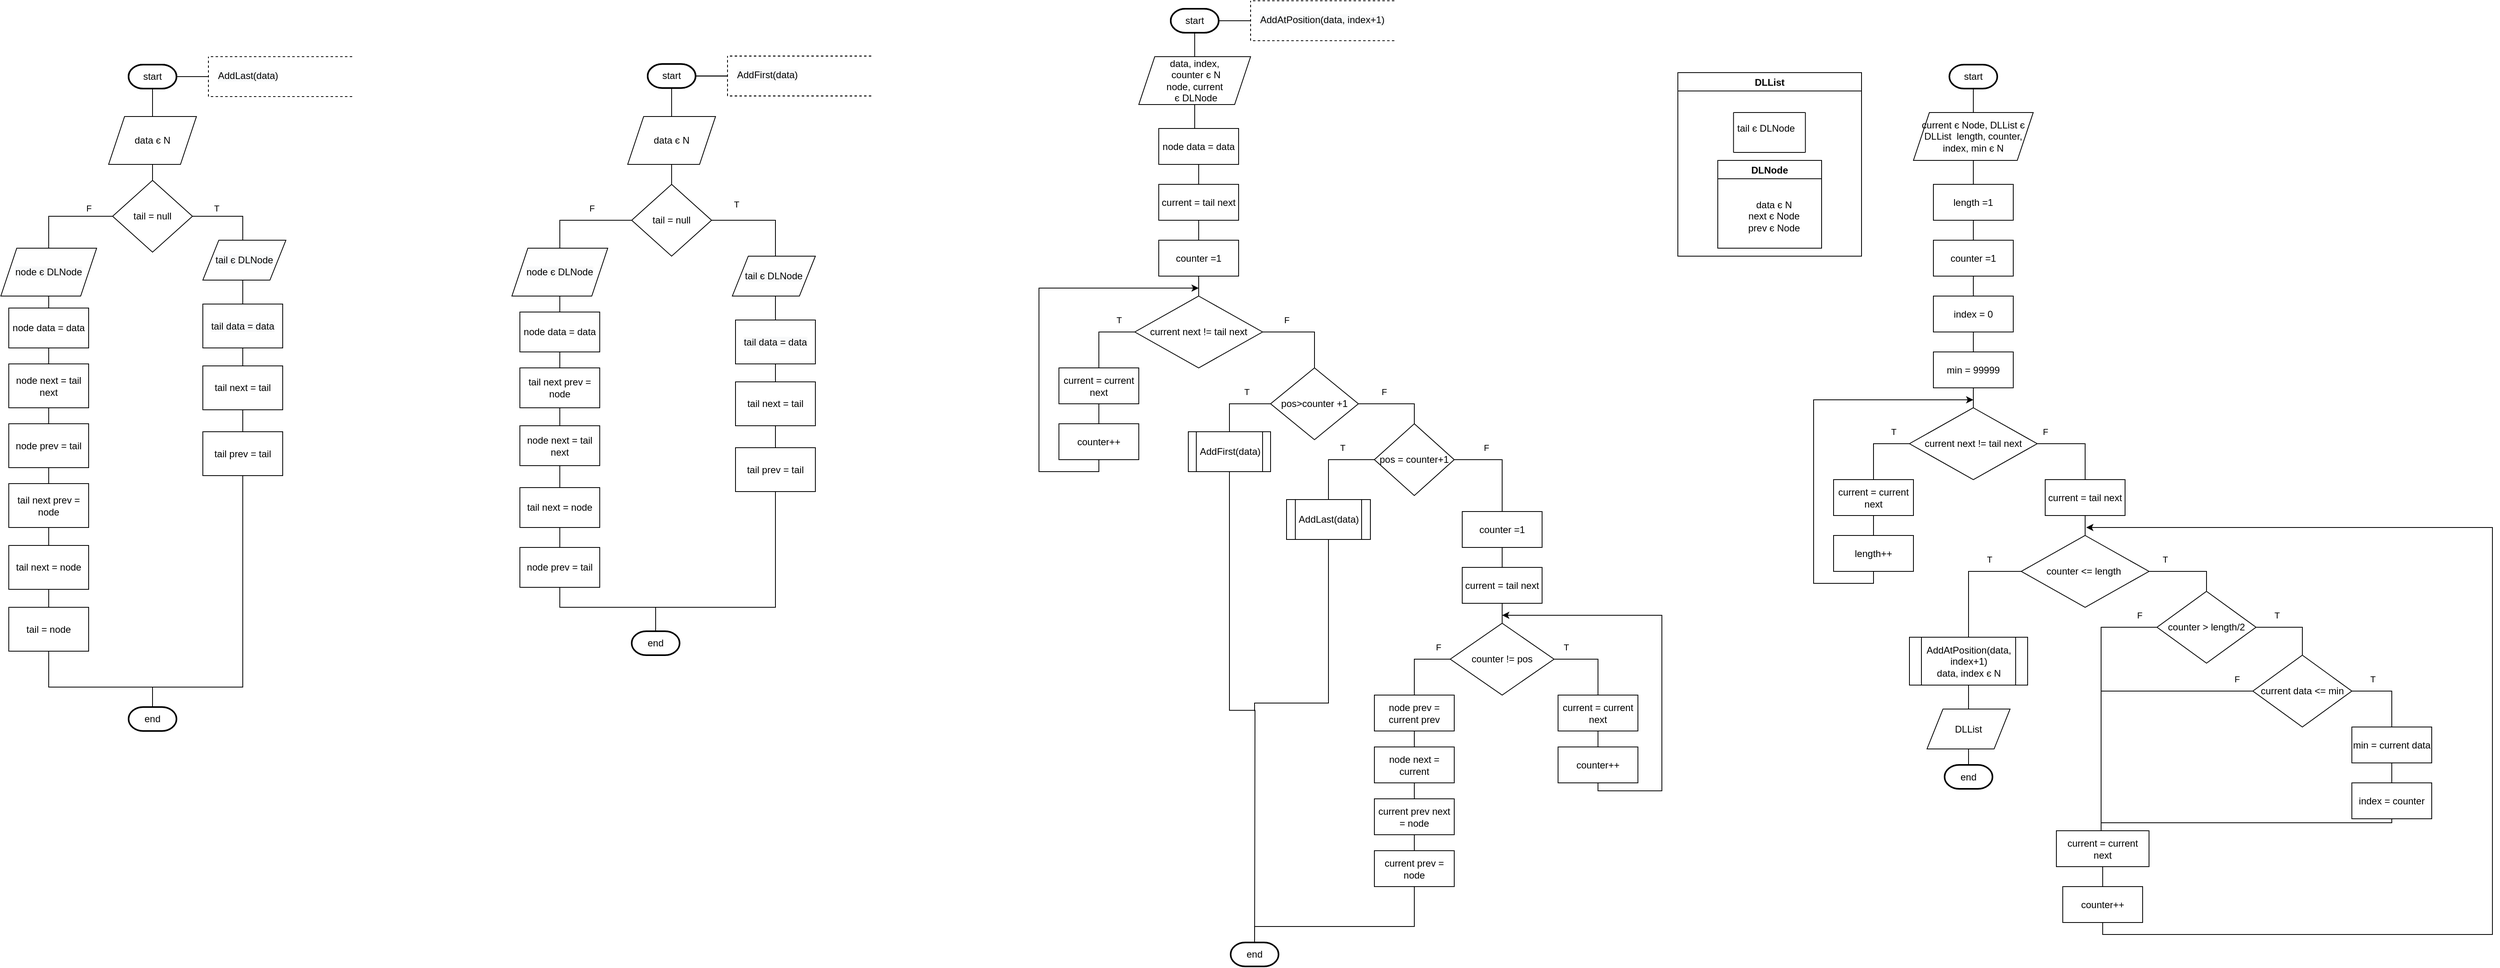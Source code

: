 <mxfile version="15.8.7" type="device"><diagram id="lY4DGSW0Uxv5X0WvwG6T" name="Страница 1"><mxGraphModel dx="5941" dy="3369" grid="1" gridSize="10" guides="1" tooltips="1" connect="1" arrows="1" fold="1" page="1" pageScale="1" pageWidth="827" pageHeight="1169" math="0" shadow="0"><root><mxCell id="0"/><mxCell id="1" parent="0"/><mxCell id="dCBtnGB4Qmpjpb0LldYD-2" value="DLList" style="swimlane;" parent="1" vertex="1"><mxGeometry x="-220" y="50" width="230" height="230" as="geometry"><mxRectangle x="260" y="40" width="80" height="23" as="alternateBounds"/></mxGeometry></mxCell><mxCell id="dCBtnGB4Qmpjpb0LldYD-9" value="DLNode" style="swimlane;" parent="dCBtnGB4Qmpjpb0LldYD-2" vertex="1"><mxGeometry x="50" y="110" width="130" height="110" as="geometry"><mxRectangle x="260" y="40" width="80" height="23" as="alternateBounds"/></mxGeometry></mxCell><mxCell id="dCBtnGB4Qmpjpb0LldYD-10" value="" style="endArrow=none;html=1;rounded=0;" parent="dCBtnGB4Qmpjpb0LldYD-2" edge="1"><mxGeometry width="50" height="50" relative="1" as="geometry"><mxPoint x="69.71" y="100" as="sourcePoint"/><mxPoint x="69.71" y="50" as="targetPoint"/></mxGeometry></mxCell><mxCell id="dCBtnGB4Qmpjpb0LldYD-11" value="" style="endArrow=none;html=1;rounded=0;" parent="dCBtnGB4Qmpjpb0LldYD-2" edge="1"><mxGeometry width="50" height="50" relative="1" as="geometry"><mxPoint x="159.71" y="50" as="sourcePoint"/><mxPoint x="69.71" y="50" as="targetPoint"/></mxGeometry></mxCell><mxCell id="dCBtnGB4Qmpjpb0LldYD-12" value="" style="endArrow=none;html=1;rounded=0;" parent="dCBtnGB4Qmpjpb0LldYD-2" edge="1"><mxGeometry width="50" height="50" relative="1" as="geometry"><mxPoint x="159.71" y="100" as="sourcePoint"/><mxPoint x="159.71" y="50" as="targetPoint"/></mxGeometry></mxCell><mxCell id="dCBtnGB4Qmpjpb0LldYD-13" value="" style="endArrow=none;html=1;rounded=0;" parent="dCBtnGB4Qmpjpb0LldYD-2" edge="1"><mxGeometry width="50" height="50" relative="1" as="geometry"><mxPoint x="159.71" y="100" as="sourcePoint"/><mxPoint x="69.71" y="100" as="targetPoint"/></mxGeometry></mxCell><mxCell id="dCBtnGB4Qmpjpb0LldYD-14" value="data є N&lt;br&gt;next є Node&lt;br&gt;prev є Node" style="text;html=1;align=center;verticalAlign=middle;resizable=0;points=[];autosize=1;strokeColor=none;fillColor=none;" parent="1" vertex="1"><mxGeometry x="-140" y="205" width="80" height="50" as="geometry"/></mxCell><mxCell id="dCBtnGB4Qmpjpb0LldYD-15" value="tail є DLNode" style="text;html=1;align=center;verticalAlign=middle;resizable=0;points=[];autosize=1;strokeColor=none;fillColor=none;" parent="1" vertex="1"><mxGeometry x="-155" y="110" width="90" height="20" as="geometry"/></mxCell><mxCell id="dCBtnGB4Qmpjpb0LldYD-16" value="start" style="strokeWidth=2;html=1;shape=mxgraph.flowchart.terminator;whiteSpace=wrap;hachureGap=4;pointerEvents=0;" parent="1" vertex="1"><mxGeometry x="120" y="40" width="60" height="30" as="geometry"/></mxCell><mxCell id="dCBtnGB4Qmpjpb0LldYD-18" style="edgeStyle=orthogonalEdgeStyle;rounded=0;orthogonalLoop=1;jettySize=auto;html=1;entryX=0.5;entryY=1;entryDx=0;entryDy=0;entryPerimeter=0;endArrow=none;endFill=0;" parent="1" source="dCBtnGB4Qmpjpb0LldYD-17" target="dCBtnGB4Qmpjpb0LldYD-16" edge="1"><mxGeometry relative="1" as="geometry"/></mxCell><mxCell id="dCBtnGB4Qmpjpb0LldYD-17" value="current є Node, DLList є DLList&amp;nbsp; length, counter, index, min є N" style="shape=parallelogram;perimeter=parallelogramPerimeter;whiteSpace=wrap;html=1;fixedSize=1;" parent="1" vertex="1"><mxGeometry x="75" y="100" width="150" height="60" as="geometry"/></mxCell><mxCell id="dCBtnGB4Qmpjpb0LldYD-21" style="edgeStyle=orthogonalEdgeStyle;rounded=0;orthogonalLoop=1;jettySize=auto;html=1;entryX=0.5;entryY=1;entryDx=0;entryDy=0;endArrow=none;endFill=0;" parent="1" source="dCBtnGB4Qmpjpb0LldYD-19" target="dCBtnGB4Qmpjpb0LldYD-17" edge="1"><mxGeometry relative="1" as="geometry"/></mxCell><mxCell id="dCBtnGB4Qmpjpb0LldYD-19" value="length =1" style="rounded=0;whiteSpace=wrap;html=1;" parent="1" vertex="1"><mxGeometry x="100" y="190" width="100" height="45" as="geometry"/></mxCell><mxCell id="dCBtnGB4Qmpjpb0LldYD-22" style="edgeStyle=orthogonalEdgeStyle;rounded=0;orthogonalLoop=1;jettySize=auto;html=1;entryX=0.5;entryY=1;entryDx=0;entryDy=0;endArrow=none;endFill=0;" parent="1" source="dCBtnGB4Qmpjpb0LldYD-20" target="dCBtnGB4Qmpjpb0LldYD-19" edge="1"><mxGeometry relative="1" as="geometry"/></mxCell><mxCell id="dCBtnGB4Qmpjpb0LldYD-20" value="counter =1" style="rounded=0;whiteSpace=wrap;html=1;" parent="1" vertex="1"><mxGeometry x="100" y="260" width="100" height="45" as="geometry"/></mxCell><mxCell id="dCBtnGB4Qmpjpb0LldYD-24" style="edgeStyle=orthogonalEdgeStyle;rounded=0;orthogonalLoop=1;jettySize=auto;html=1;entryX=0.5;entryY=1;entryDx=0;entryDy=0;endArrow=none;endFill=0;" parent="1" source="dCBtnGB4Qmpjpb0LldYD-23" target="dCBtnGB4Qmpjpb0LldYD-20" edge="1"><mxGeometry relative="1" as="geometry"/></mxCell><mxCell id="dCBtnGB4Qmpjpb0LldYD-23" value="index = 0" style="rounded=0;whiteSpace=wrap;html=1;" parent="1" vertex="1"><mxGeometry x="100" y="330" width="100" height="45" as="geometry"/></mxCell><mxCell id="dCBtnGB4Qmpjpb0LldYD-26" style="edgeStyle=orthogonalEdgeStyle;rounded=0;orthogonalLoop=1;jettySize=auto;html=1;endArrow=none;endFill=0;" parent="1" source="dCBtnGB4Qmpjpb0LldYD-25" target="dCBtnGB4Qmpjpb0LldYD-23" edge="1"><mxGeometry relative="1" as="geometry"/></mxCell><mxCell id="dCBtnGB4Qmpjpb0LldYD-25" value="min = 99999" style="rounded=0;whiteSpace=wrap;html=1;" parent="1" vertex="1"><mxGeometry x="100" y="400" width="100" height="45" as="geometry"/></mxCell><mxCell id="dCBtnGB4Qmpjpb0LldYD-28" style="edgeStyle=orthogonalEdgeStyle;rounded=0;orthogonalLoop=1;jettySize=auto;html=1;entryX=0.5;entryY=1;entryDx=0;entryDy=0;endArrow=none;endFill=0;" parent="1" source="dCBtnGB4Qmpjpb0LldYD-27" target="dCBtnGB4Qmpjpb0LldYD-25" edge="1"><mxGeometry relative="1" as="geometry"/></mxCell><mxCell id="dCBtnGB4Qmpjpb0LldYD-37" value="F" style="edgeStyle=orthogonalEdgeStyle;rounded=0;orthogonalLoop=1;jettySize=auto;html=1;entryX=0.5;entryY=0;entryDx=0;entryDy=0;endArrow=none;endFill=0;" parent="1" source="dCBtnGB4Qmpjpb0LldYD-27" target="dCBtnGB4Qmpjpb0LldYD-36" edge="1"><mxGeometry x="-0.809" y="15" relative="1" as="geometry"><mxPoint as="offset"/></mxGeometry></mxCell><mxCell id="dCBtnGB4Qmpjpb0LldYD-27" value="current next != tail next" style="rhombus;whiteSpace=wrap;html=1;" parent="1" vertex="1"><mxGeometry x="70" y="470" width="160" height="90" as="geometry"/></mxCell><mxCell id="dCBtnGB4Qmpjpb0LldYD-31" style="edgeStyle=orthogonalEdgeStyle;rounded=0;orthogonalLoop=1;jettySize=auto;html=1;entryX=0;entryY=0.5;entryDx=0;entryDy=0;endArrow=none;endFill=0;" parent="1" source="dCBtnGB4Qmpjpb0LldYD-30" target="dCBtnGB4Qmpjpb0LldYD-27" edge="1"><mxGeometry relative="1" as="geometry"/></mxCell><mxCell id="dCBtnGB4Qmpjpb0LldYD-32" value="T" style="edgeLabel;html=1;align=center;verticalAlign=middle;resizable=0;points=[];" parent="dCBtnGB4Qmpjpb0LldYD-31" vertex="1" connectable="0"><mxGeometry x="0.193" y="-2" relative="1" as="geometry"><mxPoint x="16" y="-17" as="offset"/></mxGeometry></mxCell><mxCell id="dCBtnGB4Qmpjpb0LldYD-30" value="current = current next" style="rounded=0;whiteSpace=wrap;html=1;" parent="1" vertex="1"><mxGeometry x="-25" y="560" width="100" height="45" as="geometry"/></mxCell><mxCell id="dCBtnGB4Qmpjpb0LldYD-34" style="edgeStyle=orthogonalEdgeStyle;rounded=0;orthogonalLoop=1;jettySize=auto;html=1;entryX=0.5;entryY=1;entryDx=0;entryDy=0;endArrow=none;endFill=0;" parent="1" source="dCBtnGB4Qmpjpb0LldYD-33" target="dCBtnGB4Qmpjpb0LldYD-30" edge="1"><mxGeometry relative="1" as="geometry"/></mxCell><mxCell id="dCBtnGB4Qmpjpb0LldYD-35" style="edgeStyle=orthogonalEdgeStyle;rounded=0;orthogonalLoop=1;jettySize=auto;html=1;endArrow=classic;endFill=1;" parent="1" source="dCBtnGB4Qmpjpb0LldYD-33" edge="1"><mxGeometry relative="1" as="geometry"><mxPoint x="150" y="460" as="targetPoint"/><Array as="points"><mxPoint x="25" y="690"/><mxPoint x="-50" y="690"/><mxPoint x="-50" y="460"/></Array></mxGeometry></mxCell><mxCell id="dCBtnGB4Qmpjpb0LldYD-33" value="length++" style="rounded=0;whiteSpace=wrap;html=1;" parent="1" vertex="1"><mxGeometry x="-25" y="630" width="100" height="45" as="geometry"/></mxCell><mxCell id="dCBtnGB4Qmpjpb0LldYD-36" value="current = tail next" style="rounded=0;whiteSpace=wrap;html=1;" parent="1" vertex="1"><mxGeometry x="240" y="560" width="100" height="45" as="geometry"/></mxCell><mxCell id="dCBtnGB4Qmpjpb0LldYD-40" style="edgeStyle=orthogonalEdgeStyle;rounded=0;orthogonalLoop=1;jettySize=auto;html=1;entryX=0.5;entryY=1;entryDx=0;entryDy=0;endArrow=none;endFill=0;" parent="1" source="dCBtnGB4Qmpjpb0LldYD-39" target="dCBtnGB4Qmpjpb0LldYD-36" edge="1"><mxGeometry relative="1" as="geometry"/></mxCell><mxCell id="dCBtnGB4Qmpjpb0LldYD-42" style="edgeStyle=orthogonalEdgeStyle;rounded=0;orthogonalLoop=1;jettySize=auto;html=1;entryX=0.5;entryY=0;entryDx=0;entryDy=0;endArrow=none;endFill=0;" parent="1" source="dCBtnGB4Qmpjpb0LldYD-39" target="dCBtnGB4Qmpjpb0LldYD-41" edge="1"><mxGeometry relative="1" as="geometry"/></mxCell><mxCell id="dCBtnGB4Qmpjpb0LldYD-43" value="T" style="edgeLabel;html=1;align=center;verticalAlign=middle;resizable=0;points=[];" parent="dCBtnGB4Qmpjpb0LldYD-42" vertex="1" connectable="0"><mxGeometry x="0.069" y="-1" relative="1" as="geometry"><mxPoint x="-32" y="-16" as="offset"/></mxGeometry></mxCell><mxCell id="dCBtnGB4Qmpjpb0LldYD-228" value="T" style="edgeStyle=orthogonalEdgeStyle;rounded=0;orthogonalLoop=1;jettySize=auto;html=1;entryX=0.5;entryY=0;entryDx=0;entryDy=0;endArrow=none;endFill=0;" parent="1" source="dCBtnGB4Qmpjpb0LldYD-39" target="dCBtnGB4Qmpjpb0LldYD-62" edge="1"><mxGeometry x="-0.461" y="-15" relative="1" as="geometry"><Array as="points"><mxPoint x="144" y="675"/></Array><mxPoint as="offset"/></mxGeometry></mxCell><mxCell id="dCBtnGB4Qmpjpb0LldYD-39" value="counter &amp;lt;= length&amp;nbsp;" style="rhombus;whiteSpace=wrap;html=1;" parent="1" vertex="1"><mxGeometry x="210" y="630" width="160" height="90" as="geometry"/></mxCell><mxCell id="dCBtnGB4Qmpjpb0LldYD-45" style="edgeStyle=orthogonalEdgeStyle;rounded=0;orthogonalLoop=1;jettySize=auto;html=1;entryX=0.5;entryY=0;entryDx=0;entryDy=0;endArrow=none;endFill=0;" parent="1" source="dCBtnGB4Qmpjpb0LldYD-41" target="dCBtnGB4Qmpjpb0LldYD-44" edge="1"><mxGeometry relative="1" as="geometry"><Array as="points"><mxPoint x="562" y="745"/></Array></mxGeometry></mxCell><mxCell id="dCBtnGB4Qmpjpb0LldYD-46" value="T" style="edgeLabel;html=1;align=center;verticalAlign=middle;resizable=0;points=[];" parent="dCBtnGB4Qmpjpb0LldYD-45" vertex="1" connectable="0"><mxGeometry x="-0.273" y="3" relative="1" as="geometry"><mxPoint x="-8" y="-12" as="offset"/></mxGeometry></mxCell><mxCell id="dCBtnGB4Qmpjpb0LldYD-58" value="F" style="edgeStyle=orthogonalEdgeStyle;rounded=0;orthogonalLoop=1;jettySize=auto;html=1;entryX=0.5;entryY=0;entryDx=0;entryDy=0;endArrow=none;endFill=0;" parent="1" source="dCBtnGB4Qmpjpb0LldYD-41" target="dCBtnGB4Qmpjpb0LldYD-54" edge="1"><mxGeometry x="-0.865" y="-15" relative="1" as="geometry"><Array as="points"><mxPoint x="310" y="745"/><mxPoint x="310" y="1000"/></Array><mxPoint as="offset"/></mxGeometry></mxCell><mxCell id="dCBtnGB4Qmpjpb0LldYD-41" value="counter &amp;gt; length/2" style="rhombus;whiteSpace=wrap;html=1;" parent="1" vertex="1"><mxGeometry x="380" y="700" width="124" height="90" as="geometry"/></mxCell><mxCell id="dCBtnGB4Qmpjpb0LldYD-48" value="T" style="edgeStyle=orthogonalEdgeStyle;rounded=0;orthogonalLoop=1;jettySize=auto;html=1;entryX=0.5;entryY=0;entryDx=0;entryDy=0;endArrow=none;endFill=0;" parent="1" source="dCBtnGB4Qmpjpb0LldYD-44" target="dCBtnGB4Qmpjpb0LldYD-47" edge="1"><mxGeometry x="-0.453" y="15" relative="1" as="geometry"><Array as="points"><mxPoint x="674" y="825"/></Array><mxPoint as="offset"/></mxGeometry></mxCell><mxCell id="dCBtnGB4Qmpjpb0LldYD-60" value="F" style="edgeStyle=orthogonalEdgeStyle;rounded=0;orthogonalLoop=1;jettySize=auto;html=1;endArrow=none;endFill=0;" parent="1" source="dCBtnGB4Qmpjpb0LldYD-44" edge="1"><mxGeometry x="-0.789" y="-15" relative="1" as="geometry"><mxPoint x="310" y="825" as="targetPoint"/><Array as="points"><mxPoint x="410" y="825"/><mxPoint x="410" y="825"/></Array><mxPoint as="offset"/></mxGeometry></mxCell><mxCell id="dCBtnGB4Qmpjpb0LldYD-44" value="current data &amp;lt;= min" style="rhombus;whiteSpace=wrap;html=1;" parent="1" vertex="1"><mxGeometry x="500" y="780" width="124" height="90" as="geometry"/></mxCell><mxCell id="dCBtnGB4Qmpjpb0LldYD-47" value="min = current data" style="rounded=0;whiteSpace=wrap;html=1;" parent="1" vertex="1"><mxGeometry x="624" y="870" width="100" height="45" as="geometry"/></mxCell><mxCell id="dCBtnGB4Qmpjpb0LldYD-51" style="edgeStyle=orthogonalEdgeStyle;rounded=0;orthogonalLoop=1;jettySize=auto;html=1;entryX=0.5;entryY=1;entryDx=0;entryDy=0;endArrow=none;endFill=0;" parent="1" source="dCBtnGB4Qmpjpb0LldYD-50" target="dCBtnGB4Qmpjpb0LldYD-47" edge="1"><mxGeometry relative="1" as="geometry"/></mxCell><mxCell id="dCBtnGB4Qmpjpb0LldYD-61" style="edgeStyle=orthogonalEdgeStyle;rounded=0;orthogonalLoop=1;jettySize=auto;html=1;endArrow=none;endFill=0;" parent="1" source="dCBtnGB4Qmpjpb0LldYD-50" edge="1"><mxGeometry relative="1" as="geometry"><mxPoint x="310.0" y="990" as="targetPoint"/><Array as="points"><mxPoint x="674" y="990"/></Array></mxGeometry></mxCell><mxCell id="dCBtnGB4Qmpjpb0LldYD-50" value="index = counter" style="rounded=0;whiteSpace=wrap;html=1;" parent="1" vertex="1"><mxGeometry x="624" y="940" width="100" height="45" as="geometry"/></mxCell><mxCell id="dCBtnGB4Qmpjpb0LldYD-54" value="current = current next" style="rounded=0;whiteSpace=wrap;html=1;" parent="1" vertex="1"><mxGeometry x="254" y="1000" width="116" height="45" as="geometry"/></mxCell><mxCell id="dCBtnGB4Qmpjpb0LldYD-56" style="edgeStyle=orthogonalEdgeStyle;rounded=0;orthogonalLoop=1;jettySize=auto;html=1;entryX=0.5;entryY=1;entryDx=0;entryDy=0;endArrow=none;endFill=0;" parent="1" source="dCBtnGB4Qmpjpb0LldYD-55" target="dCBtnGB4Qmpjpb0LldYD-54" edge="1"><mxGeometry relative="1" as="geometry"/></mxCell><mxCell id="dCBtnGB4Qmpjpb0LldYD-226" style="edgeStyle=orthogonalEdgeStyle;rounded=0;orthogonalLoop=1;jettySize=auto;html=1;endArrow=classic;endFill=1;" parent="1" source="dCBtnGB4Qmpjpb0LldYD-55" edge="1"><mxGeometry relative="1" as="geometry"><mxPoint x="291.333" y="620" as="targetPoint"/><Array as="points"><mxPoint x="312" y="1130"/><mxPoint x="800" y="1130"/><mxPoint x="800" y="620"/></Array></mxGeometry></mxCell><mxCell id="dCBtnGB4Qmpjpb0LldYD-55" value="counter++" style="rounded=0;whiteSpace=wrap;html=1;" parent="1" vertex="1"><mxGeometry x="262" y="1070" width="100" height="45" as="geometry"/></mxCell><mxCell id="dCBtnGB4Qmpjpb0LldYD-62" value="AddAtPosition(data, index+1)&lt;br&gt;data, index є N" style="shape=process;whiteSpace=wrap;html=1;backgroundOutline=1;" parent="1" vertex="1"><mxGeometry x="70" y="757.5" width="148" height="60" as="geometry"/></mxCell><mxCell id="dCBtnGB4Qmpjpb0LldYD-65" style="edgeStyle=orthogonalEdgeStyle;rounded=0;orthogonalLoop=1;jettySize=auto;html=1;entryX=0.5;entryY=1;entryDx=0;entryDy=0;endArrow=none;endFill=0;" parent="1" source="dCBtnGB4Qmpjpb0LldYD-64" target="dCBtnGB4Qmpjpb0LldYD-62" edge="1"><mxGeometry relative="1" as="geometry"/></mxCell><mxCell id="dCBtnGB4Qmpjpb0LldYD-64" value="DLList" style="shape=parallelogram;perimeter=parallelogramPerimeter;whiteSpace=wrap;html=1;fixedSize=1;" parent="1" vertex="1"><mxGeometry x="92" y="847.5" width="104" height="50" as="geometry"/></mxCell><mxCell id="dCBtnGB4Qmpjpb0LldYD-67" style="edgeStyle=orthogonalEdgeStyle;rounded=0;orthogonalLoop=1;jettySize=auto;html=1;endArrow=none;endFill=0;" parent="1" source="dCBtnGB4Qmpjpb0LldYD-66" target="dCBtnGB4Qmpjpb0LldYD-64" edge="1"><mxGeometry relative="1" as="geometry"/></mxCell><mxCell id="dCBtnGB4Qmpjpb0LldYD-66" value="end" style="strokeWidth=2;html=1;shape=mxgraph.flowchart.terminator;whiteSpace=wrap;hachureGap=4;pointerEvents=0;" parent="1" vertex="1"><mxGeometry x="114" y="917.5" width="60" height="30" as="geometry"/></mxCell><mxCell id="dCBtnGB4Qmpjpb0LldYD-72" style="edgeStyle=orthogonalEdgeStyle;rounded=0;orthogonalLoop=1;jettySize=auto;html=1;endArrow=none;endFill=0;" parent="1" source="dCBtnGB4Qmpjpb0LldYD-68" edge="1"><mxGeometry relative="1" as="geometry"><mxPoint x="-755" y="-15" as="targetPoint"/></mxGeometry></mxCell><mxCell id="dCBtnGB4Qmpjpb0LldYD-68" value="start" style="strokeWidth=2;html=1;shape=mxgraph.flowchart.terminator;whiteSpace=wrap;hachureGap=4;pointerEvents=0;" parent="1" vertex="1"><mxGeometry x="-855" y="-30" width="60" height="30" as="geometry"/></mxCell><mxCell id="dCBtnGB4Qmpjpb0LldYD-69" value="" style="endArrow=none;dashed=1;html=1;rounded=0;" parent="1" edge="1"><mxGeometry width="50" height="50" relative="1" as="geometry"><mxPoint x="-755" y="10" as="sourcePoint"/><mxPoint x="-755" y="-40" as="targetPoint"/></mxGeometry></mxCell><mxCell id="dCBtnGB4Qmpjpb0LldYD-70" value="" style="endArrow=none;dashed=1;html=1;rounded=0;" parent="1" edge="1"><mxGeometry width="50" height="50" relative="1" as="geometry"><mxPoint x="-575" y="10" as="sourcePoint"/><mxPoint x="-755" y="10" as="targetPoint"/></mxGeometry></mxCell><mxCell id="dCBtnGB4Qmpjpb0LldYD-71" value="" style="endArrow=none;dashed=1;html=1;rounded=0;" parent="1" edge="1"><mxGeometry width="50" height="50" relative="1" as="geometry"><mxPoint x="-575" y="-40" as="sourcePoint"/><mxPoint x="-755" y="-40" as="targetPoint"/></mxGeometry></mxCell><mxCell id="dCBtnGB4Qmpjpb0LldYD-73" value="&lt;span style=&quot;color: rgb(0 , 0 , 0) ; font-family: &amp;#34;helvetica&amp;#34; ; font-size: 12px ; font-style: normal ; font-weight: 400 ; letter-spacing: normal ; text-align: center ; text-indent: 0px ; text-transform: none ; word-spacing: 0px ; background-color: rgb(248 , 249 , 250) ; display: inline ; float: none&quot;&gt;AddAtPosition(data, index+1)&lt;/span&gt;&lt;br style=&quot;color: rgb(0 , 0 , 0) ; font-family: &amp;#34;helvetica&amp;#34; ; font-size: 12px ; font-style: normal ; font-weight: 400 ; letter-spacing: normal ; text-align: center ; text-indent: 0px ; text-transform: none ; word-spacing: 0px ; background-color: rgb(248 , 249 , 250)&quot;&gt;" style="text;whiteSpace=wrap;html=1;" parent="1" vertex="1"><mxGeometry x="-745" y="-30" width="180" height="40" as="geometry"/></mxCell><mxCell id="dCBtnGB4Qmpjpb0LldYD-75" style="edgeStyle=orthogonalEdgeStyle;rounded=0;orthogonalLoop=1;jettySize=auto;html=1;entryX=0.5;entryY=1;entryDx=0;entryDy=0;entryPerimeter=0;endArrow=none;endFill=0;" parent="1" source="dCBtnGB4Qmpjpb0LldYD-74" target="dCBtnGB4Qmpjpb0LldYD-68" edge="1"><mxGeometry relative="1" as="geometry"/></mxCell><mxCell id="dCBtnGB4Qmpjpb0LldYD-74" value="&lt;span style=&quot;font-family: &amp;#34;helvetica&amp;#34;&quot;&gt;data, index,&lt;br&gt;&amp;nbsp;counter є N&lt;br&gt;node, current&lt;br&gt;&amp;nbsp;є DLNode&lt;br&gt;&lt;/span&gt;" style="shape=parallelogram;perimeter=parallelogramPerimeter;whiteSpace=wrap;html=1;fixedSize=1;" parent="1" vertex="1"><mxGeometry x="-895" y="30" width="140" height="60" as="geometry"/></mxCell><mxCell id="dCBtnGB4Qmpjpb0LldYD-78" style="edgeStyle=orthogonalEdgeStyle;rounded=0;orthogonalLoop=1;jettySize=auto;html=1;entryX=0.5;entryY=1;entryDx=0;entryDy=0;endArrow=none;endFill=0;" parent="1" target="dCBtnGB4Qmpjpb0LldYD-74" edge="1"><mxGeometry relative="1" as="geometry"><mxPoint x="-825.0" y="120" as="sourcePoint"/></mxGeometry></mxCell><mxCell id="dCBtnGB4Qmpjpb0LldYD-152" style="edgeStyle=orthogonalEdgeStyle;rounded=0;orthogonalLoop=1;jettySize=auto;html=1;entryX=0.5;entryY=1;entryDx=0;entryDy=0;endArrow=none;endFill=0;" parent="1" source="dCBtnGB4Qmpjpb0LldYD-77" target="dCBtnGB4Qmpjpb0LldYD-151" edge="1"><mxGeometry relative="1" as="geometry"/></mxCell><mxCell id="dCBtnGB4Qmpjpb0LldYD-77" value="current = tail next" style="rounded=0;whiteSpace=wrap;html=1;" parent="1" vertex="1"><mxGeometry x="-870" y="190" width="100" height="45" as="geometry"/></mxCell><mxCell id="dCBtnGB4Qmpjpb0LldYD-80" style="edgeStyle=orthogonalEdgeStyle;rounded=0;orthogonalLoop=1;jettySize=auto;html=1;entryX=0.5;entryY=1;entryDx=0;entryDy=0;endArrow=none;endFill=0;" parent="1" source="dCBtnGB4Qmpjpb0LldYD-79" target="dCBtnGB4Qmpjpb0LldYD-77" edge="1"><mxGeometry relative="1" as="geometry"/></mxCell><mxCell id="dCBtnGB4Qmpjpb0LldYD-79" value="counter =1" style="rounded=0;whiteSpace=wrap;html=1;" parent="1" vertex="1"><mxGeometry x="-870" y="260" width="100" height="45" as="geometry"/></mxCell><mxCell id="dCBtnGB4Qmpjpb0LldYD-89" style="edgeStyle=orthogonalEdgeStyle;rounded=0;orthogonalLoop=1;jettySize=auto;html=1;entryX=0.5;entryY=1;entryDx=0;entryDy=0;endArrow=none;endFill=0;" parent="1" source="dCBtnGB4Qmpjpb0LldYD-90" edge="1"><mxGeometry relative="1" as="geometry"><mxPoint x="-820" y="305" as="targetPoint"/></mxGeometry></mxCell><mxCell id="dCBtnGB4Qmpjpb0LldYD-98" value="F" style="edgeStyle=orthogonalEdgeStyle;rounded=0;orthogonalLoop=1;jettySize=auto;html=1;entryX=0.5;entryY=0;entryDx=0;entryDy=0;endArrow=none;endFill=0;" parent="1" source="dCBtnGB4Qmpjpb0LldYD-90" target="dCBtnGB4Qmpjpb0LldYD-97" edge="1"><mxGeometry x="-0.455" y="15" relative="1" as="geometry"><mxPoint as="offset"/></mxGeometry></mxCell><mxCell id="dCBtnGB4Qmpjpb0LldYD-90" value="current next != tail next" style="rhombus;whiteSpace=wrap;html=1;" parent="1" vertex="1"><mxGeometry x="-900" y="330" width="160" height="90" as="geometry"/></mxCell><mxCell id="dCBtnGB4Qmpjpb0LldYD-91" style="edgeStyle=orthogonalEdgeStyle;rounded=0;orthogonalLoop=1;jettySize=auto;html=1;entryX=0;entryY=0.5;entryDx=0;entryDy=0;endArrow=none;endFill=0;" parent="1" source="dCBtnGB4Qmpjpb0LldYD-93" target="dCBtnGB4Qmpjpb0LldYD-90" edge="1"><mxGeometry relative="1" as="geometry"/></mxCell><mxCell id="dCBtnGB4Qmpjpb0LldYD-92" value="T" style="edgeLabel;html=1;align=center;verticalAlign=middle;resizable=0;points=[];" parent="dCBtnGB4Qmpjpb0LldYD-91" vertex="1" connectable="0"><mxGeometry x="0.193" y="-2" relative="1" as="geometry"><mxPoint x="16" y="-17" as="offset"/></mxGeometry></mxCell><mxCell id="dCBtnGB4Qmpjpb0LldYD-93" value="current = current next" style="rounded=0;whiteSpace=wrap;html=1;" parent="1" vertex="1"><mxGeometry x="-995" y="420" width="100" height="45" as="geometry"/></mxCell><mxCell id="dCBtnGB4Qmpjpb0LldYD-94" style="edgeStyle=orthogonalEdgeStyle;rounded=0;orthogonalLoop=1;jettySize=auto;html=1;entryX=0.5;entryY=1;entryDx=0;entryDy=0;endArrow=none;endFill=0;" parent="1" source="dCBtnGB4Qmpjpb0LldYD-96" target="dCBtnGB4Qmpjpb0LldYD-93" edge="1"><mxGeometry relative="1" as="geometry"/></mxCell><mxCell id="dCBtnGB4Qmpjpb0LldYD-95" style="edgeStyle=orthogonalEdgeStyle;rounded=0;orthogonalLoop=1;jettySize=auto;html=1;endArrow=classic;endFill=1;" parent="1" source="dCBtnGB4Qmpjpb0LldYD-96" edge="1"><mxGeometry relative="1" as="geometry"><mxPoint x="-820" y="320" as="targetPoint"/><Array as="points"><mxPoint x="-945" y="550"/><mxPoint x="-1020" y="550"/><mxPoint x="-1020" y="320"/></Array></mxGeometry></mxCell><mxCell id="dCBtnGB4Qmpjpb0LldYD-96" value="counter++" style="rounded=0;whiteSpace=wrap;html=1;" parent="1" vertex="1"><mxGeometry x="-995" y="490" width="100" height="45" as="geometry"/></mxCell><mxCell id="dCBtnGB4Qmpjpb0LldYD-102" value="F" style="edgeStyle=orthogonalEdgeStyle;rounded=0;orthogonalLoop=1;jettySize=auto;html=1;entryX=0.5;entryY=0;entryDx=0;entryDy=0;endArrow=none;endFill=0;" parent="1" source="dCBtnGB4Qmpjpb0LldYD-97" target="dCBtnGB4Qmpjpb0LldYD-101" edge="1"><mxGeometry x="-0.333" y="15" relative="1" as="geometry"><mxPoint as="offset"/></mxGeometry></mxCell><mxCell id="dCBtnGB4Qmpjpb0LldYD-97" value="pos&amp;gt;counter +1" style="rhombus;whiteSpace=wrap;html=1;" parent="1" vertex="1"><mxGeometry x="-730" y="420" width="110" height="90" as="geometry"/></mxCell><mxCell id="dCBtnGB4Qmpjpb0LldYD-100" value="T" style="edgeStyle=orthogonalEdgeStyle;rounded=0;orthogonalLoop=1;jettySize=auto;html=1;entryX=0;entryY=0.5;entryDx=0;entryDy=0;endArrow=none;endFill=0;" parent="1" source="dCBtnGB4Qmpjpb0LldYD-99" target="dCBtnGB4Qmpjpb0LldYD-97" edge="1"><mxGeometry x="0.306" y="15" relative="1" as="geometry"><mxPoint as="offset"/></mxGeometry></mxCell><mxCell id="dCBtnGB4Qmpjpb0LldYD-131" style="edgeStyle=orthogonalEdgeStyle;rounded=0;orthogonalLoop=1;jettySize=auto;html=1;endArrow=none;endFill=0;" parent="1" source="dCBtnGB4Qmpjpb0LldYD-99" edge="1"><mxGeometry relative="1" as="geometry"><mxPoint x="-750" y="1148.286" as="targetPoint"/></mxGeometry></mxCell><mxCell id="dCBtnGB4Qmpjpb0LldYD-99" value="AddFirst(data)" style="shape=process;whiteSpace=wrap;html=1;backgroundOutline=1;" parent="1" vertex="1"><mxGeometry x="-833" y="500" width="103" height="50" as="geometry"/></mxCell><mxCell id="dCBtnGB4Qmpjpb0LldYD-105" value="T" style="edgeStyle=orthogonalEdgeStyle;rounded=0;orthogonalLoop=1;jettySize=auto;html=1;entryX=0.5;entryY=0;entryDx=0;entryDy=0;endArrow=none;endFill=0;" parent="1" source="dCBtnGB4Qmpjpb0LldYD-101" target="dCBtnGB4Qmpjpb0LldYD-103" edge="1"><mxGeometry x="-0.256" y="-15" relative="1" as="geometry"><mxPoint as="offset"/></mxGeometry></mxCell><mxCell id="dCBtnGB4Qmpjpb0LldYD-108" value="F" style="edgeStyle=orthogonalEdgeStyle;rounded=0;orthogonalLoop=1;jettySize=auto;html=1;entryX=0.5;entryY=0;entryDx=0;entryDy=0;endArrow=none;endFill=0;" parent="1" source="dCBtnGB4Qmpjpb0LldYD-101" target="dCBtnGB4Qmpjpb0LldYD-107" edge="1"><mxGeometry x="-0.36" y="15" relative="1" as="geometry"><mxPoint as="offset"/></mxGeometry></mxCell><mxCell id="dCBtnGB4Qmpjpb0LldYD-101" value="pos = counter+1" style="rhombus;whiteSpace=wrap;html=1;" parent="1" vertex="1"><mxGeometry x="-600" y="490" width="100" height="90" as="geometry"/></mxCell><mxCell id="dCBtnGB4Qmpjpb0LldYD-132" style="edgeStyle=orthogonalEdgeStyle;rounded=0;orthogonalLoop=1;jettySize=auto;html=1;endArrow=none;endFill=0;" parent="1" source="dCBtnGB4Qmpjpb0LldYD-103" edge="1"><mxGeometry relative="1" as="geometry"><mxPoint x="-750" y="850" as="targetPoint"/><Array as="points"><mxPoint x="-657" y="840"/><mxPoint x="-750" y="840"/></Array></mxGeometry></mxCell><mxCell id="dCBtnGB4Qmpjpb0LldYD-103" value="AddLast(data)" style="shape=process;whiteSpace=wrap;html=1;backgroundOutline=1;" parent="1" vertex="1"><mxGeometry x="-710" y="585" width="105" height="50" as="geometry"/></mxCell><mxCell id="dCBtnGB4Qmpjpb0LldYD-107" value="counter =1" style="rounded=0;whiteSpace=wrap;html=1;" parent="1" vertex="1"><mxGeometry x="-490" y="600" width="100" height="45" as="geometry"/></mxCell><mxCell id="dCBtnGB4Qmpjpb0LldYD-110" style="edgeStyle=orthogonalEdgeStyle;rounded=0;orthogonalLoop=1;jettySize=auto;html=1;endArrow=none;endFill=0;" parent="1" source="dCBtnGB4Qmpjpb0LldYD-109" target="dCBtnGB4Qmpjpb0LldYD-107" edge="1"><mxGeometry relative="1" as="geometry"/></mxCell><mxCell id="dCBtnGB4Qmpjpb0LldYD-109" value="current = tail next" style="rounded=0;whiteSpace=wrap;html=1;" parent="1" vertex="1"><mxGeometry x="-490" y="670" width="100" height="45" as="geometry"/></mxCell><mxCell id="dCBtnGB4Qmpjpb0LldYD-112" style="edgeStyle=orthogonalEdgeStyle;rounded=0;orthogonalLoop=1;jettySize=auto;html=1;entryX=0.5;entryY=1;entryDx=0;entryDy=0;endArrow=none;endFill=0;" parent="1" source="dCBtnGB4Qmpjpb0LldYD-111" target="dCBtnGB4Qmpjpb0LldYD-109" edge="1"><mxGeometry relative="1" as="geometry"/></mxCell><mxCell id="dCBtnGB4Qmpjpb0LldYD-114" style="edgeStyle=orthogonalEdgeStyle;rounded=0;orthogonalLoop=1;jettySize=auto;html=1;entryX=0.5;entryY=0;entryDx=0;entryDy=0;endArrow=none;endFill=0;" parent="1" source="dCBtnGB4Qmpjpb0LldYD-111" target="dCBtnGB4Qmpjpb0LldYD-113" edge="1"><mxGeometry relative="1" as="geometry"/></mxCell><mxCell id="dCBtnGB4Qmpjpb0LldYD-115" value="T" style="edgeLabel;html=1;align=center;verticalAlign=middle;resizable=0;points=[];" parent="dCBtnGB4Qmpjpb0LldYD-114" vertex="1" connectable="0"><mxGeometry x="-0.282" y="1" relative="1" as="geometry"><mxPoint x="-21" y="-14" as="offset"/></mxGeometry></mxCell><mxCell id="dCBtnGB4Qmpjpb0LldYD-111" value="counter != pos" style="rhombus;whiteSpace=wrap;html=1;" parent="1" vertex="1"><mxGeometry x="-505" y="740" width="130" height="90" as="geometry"/></mxCell><mxCell id="dCBtnGB4Qmpjpb0LldYD-113" value="current = current next" style="rounded=0;whiteSpace=wrap;html=1;" parent="1" vertex="1"><mxGeometry x="-370" y="830" width="100" height="45" as="geometry"/></mxCell><mxCell id="dCBtnGB4Qmpjpb0LldYD-118" style="edgeStyle=orthogonalEdgeStyle;rounded=0;orthogonalLoop=1;jettySize=auto;html=1;entryX=0.5;entryY=1;entryDx=0;entryDy=0;endArrow=none;endFill=0;" parent="1" source="dCBtnGB4Qmpjpb0LldYD-117" target="dCBtnGB4Qmpjpb0LldYD-113" edge="1"><mxGeometry relative="1" as="geometry"/></mxCell><mxCell id="dCBtnGB4Qmpjpb0LldYD-119" style="edgeStyle=orthogonalEdgeStyle;rounded=0;orthogonalLoop=1;jettySize=auto;html=1;endArrow=classic;endFill=1;" parent="1" source="dCBtnGB4Qmpjpb0LldYD-117" edge="1"><mxGeometry relative="1" as="geometry"><mxPoint x="-440" y="730" as="targetPoint"/><Array as="points"><mxPoint x="-320" y="950"/><mxPoint x="-240" y="950"/><mxPoint x="-240" y="730"/></Array></mxGeometry></mxCell><mxCell id="dCBtnGB4Qmpjpb0LldYD-117" value="counter++" style="rounded=0;whiteSpace=wrap;html=1;" parent="1" vertex="1"><mxGeometry x="-370" y="895" width="100" height="45" as="geometry"/></mxCell><mxCell id="dCBtnGB4Qmpjpb0LldYD-121" value="F" style="edgeStyle=orthogonalEdgeStyle;rounded=0;orthogonalLoop=1;jettySize=auto;html=1;entryX=0;entryY=0.5;entryDx=0;entryDy=0;endArrow=none;endFill=0;" parent="1" source="dCBtnGB4Qmpjpb0LldYD-120" target="dCBtnGB4Qmpjpb0LldYD-111" edge="1"><mxGeometry x="0.667" y="15" relative="1" as="geometry"><mxPoint as="offset"/></mxGeometry></mxCell><mxCell id="dCBtnGB4Qmpjpb0LldYD-120" value="node prev = current prev" style="rounded=0;whiteSpace=wrap;html=1;" parent="1" vertex="1"><mxGeometry x="-600" y="830" width="100" height="45" as="geometry"/></mxCell><mxCell id="dCBtnGB4Qmpjpb0LldYD-123" style="edgeStyle=orthogonalEdgeStyle;rounded=0;orthogonalLoop=1;jettySize=auto;html=1;entryX=0.5;entryY=1;entryDx=0;entryDy=0;endArrow=none;endFill=0;" parent="1" source="dCBtnGB4Qmpjpb0LldYD-122" target="dCBtnGB4Qmpjpb0LldYD-120" edge="1"><mxGeometry relative="1" as="geometry"/></mxCell><mxCell id="dCBtnGB4Qmpjpb0LldYD-122" value="node next = current" style="rounded=0;whiteSpace=wrap;html=1;" parent="1" vertex="1"><mxGeometry x="-600" y="895" width="100" height="45" as="geometry"/></mxCell><mxCell id="dCBtnGB4Qmpjpb0LldYD-125" style="edgeStyle=orthogonalEdgeStyle;rounded=0;orthogonalLoop=1;jettySize=auto;html=1;entryX=0.5;entryY=1;entryDx=0;entryDy=0;endArrow=none;endFill=0;" parent="1" source="dCBtnGB4Qmpjpb0LldYD-124" target="dCBtnGB4Qmpjpb0LldYD-122" edge="1"><mxGeometry relative="1" as="geometry"/></mxCell><mxCell id="dCBtnGB4Qmpjpb0LldYD-124" value="current prev next = node" style="rounded=0;whiteSpace=wrap;html=1;" parent="1" vertex="1"><mxGeometry x="-600" y="960" width="100" height="45" as="geometry"/></mxCell><mxCell id="dCBtnGB4Qmpjpb0LldYD-127" style="edgeStyle=orthogonalEdgeStyle;rounded=0;orthogonalLoop=1;jettySize=auto;html=1;endArrow=none;endFill=0;" parent="1" source="dCBtnGB4Qmpjpb0LldYD-126" target="dCBtnGB4Qmpjpb0LldYD-124" edge="1"><mxGeometry relative="1" as="geometry"/></mxCell><mxCell id="dCBtnGB4Qmpjpb0LldYD-126" value="current prev = node" style="rounded=0;whiteSpace=wrap;html=1;" parent="1" vertex="1"><mxGeometry x="-600" y="1025" width="100" height="45" as="geometry"/></mxCell><mxCell id="dCBtnGB4Qmpjpb0LldYD-130" style="edgeStyle=orthogonalEdgeStyle;rounded=0;orthogonalLoop=1;jettySize=auto;html=1;entryX=0.5;entryY=1;entryDx=0;entryDy=0;endArrow=none;endFill=0;" parent="1" source="dCBtnGB4Qmpjpb0LldYD-129" target="dCBtnGB4Qmpjpb0LldYD-126" edge="1"><mxGeometry relative="1" as="geometry"><Array as="points"><mxPoint x="-750" y="1120"/><mxPoint x="-550" y="1120"/></Array></mxGeometry></mxCell><mxCell id="dCBtnGB4Qmpjpb0LldYD-129" value="end" style="strokeWidth=2;html=1;shape=mxgraph.flowchart.terminator;whiteSpace=wrap;hachureGap=4;pointerEvents=0;" parent="1" vertex="1"><mxGeometry x="-780" y="1140" width="60" height="30" as="geometry"/></mxCell><mxCell id="dCBtnGB4Qmpjpb0LldYD-133" style="edgeStyle=orthogonalEdgeStyle;rounded=0;orthogonalLoop=1;jettySize=auto;html=1;endArrow=none;endFill=0;" parent="1" source="dCBtnGB4Qmpjpb0LldYD-134" edge="1"><mxGeometry relative="1" as="geometry"><mxPoint x="-755" y="-15.0" as="targetPoint"/></mxGeometry></mxCell><mxCell id="dCBtnGB4Qmpjpb0LldYD-134" value="start" style="strokeWidth=2;html=1;shape=mxgraph.flowchart.terminator;whiteSpace=wrap;hachureGap=4;pointerEvents=0;" parent="1" vertex="1"><mxGeometry x="-855" y="-30" width="60" height="30" as="geometry"/></mxCell><mxCell id="dCBtnGB4Qmpjpb0LldYD-135" value="" style="endArrow=none;dashed=1;html=1;rounded=0;" parent="1" edge="1"><mxGeometry width="50" height="50" relative="1" as="geometry"><mxPoint x="-755" y="10.0" as="sourcePoint"/><mxPoint x="-755" y="-40.0" as="targetPoint"/></mxGeometry></mxCell><mxCell id="dCBtnGB4Qmpjpb0LldYD-136" value="" style="endArrow=none;dashed=1;html=1;rounded=0;" parent="1" edge="1"><mxGeometry width="50" height="50" relative="1" as="geometry"><mxPoint x="-575" y="10.0" as="sourcePoint"/><mxPoint x="-755" y="10.0" as="targetPoint"/></mxGeometry></mxCell><mxCell id="dCBtnGB4Qmpjpb0LldYD-137" value="" style="endArrow=none;dashed=1;html=1;rounded=0;" parent="1" edge="1"><mxGeometry width="50" height="50" relative="1" as="geometry"><mxPoint x="-575" y="-40.0" as="sourcePoint"/><mxPoint x="-755" y="-40.0" as="targetPoint"/></mxGeometry></mxCell><mxCell id="dCBtnGB4Qmpjpb0LldYD-138" value="&lt;span style=&quot;color: rgb(0 , 0 , 0) ; font-family: &amp;#34;helvetica&amp;#34; ; font-size: 12px ; font-style: normal ; font-weight: 400 ; letter-spacing: normal ; text-align: center ; text-indent: 0px ; text-transform: none ; word-spacing: 0px ; background-color: rgb(248 , 249 , 250) ; display: inline ; float: none&quot;&gt;AddAtPosition(data, index+1)&lt;/span&gt;&lt;br style=&quot;color: rgb(0 , 0 , 0) ; font-family: &amp;#34;helvetica&amp;#34; ; font-size: 12px ; font-style: normal ; font-weight: 400 ; letter-spacing: normal ; text-align: center ; text-indent: 0px ; text-transform: none ; word-spacing: 0px ; background-color: rgb(248 , 249 , 250)&quot;&gt;" style="text;whiteSpace=wrap;html=1;" parent="1" vertex="1"><mxGeometry x="-745" y="-30" width="180" height="40" as="geometry"/></mxCell><mxCell id="dCBtnGB4Qmpjpb0LldYD-139" style="edgeStyle=orthogonalEdgeStyle;rounded=0;orthogonalLoop=1;jettySize=auto;html=1;endArrow=none;endFill=0;" parent="1" source="dCBtnGB4Qmpjpb0LldYD-140" edge="1"><mxGeometry relative="1" as="geometry"><mxPoint x="-1410" y="54.29" as="targetPoint"/></mxGeometry></mxCell><mxCell id="dCBtnGB4Qmpjpb0LldYD-140" value="start" style="strokeWidth=2;html=1;shape=mxgraph.flowchart.terminator;whiteSpace=wrap;hachureGap=4;pointerEvents=0;" parent="1" vertex="1"><mxGeometry x="-1510" y="39.29" width="60" height="30" as="geometry"/></mxCell><mxCell id="dCBtnGB4Qmpjpb0LldYD-141" value="" style="endArrow=none;dashed=1;html=1;rounded=0;" parent="1" edge="1"><mxGeometry width="50" height="50" relative="1" as="geometry"><mxPoint x="-1410" y="79.29" as="sourcePoint"/><mxPoint x="-1410" y="29.29" as="targetPoint"/></mxGeometry></mxCell><mxCell id="dCBtnGB4Qmpjpb0LldYD-142" value="" style="endArrow=none;dashed=1;html=1;rounded=0;" parent="1" edge="1"><mxGeometry width="50" height="50" relative="1" as="geometry"><mxPoint x="-1230" y="79.29" as="sourcePoint"/><mxPoint x="-1410" y="79.29" as="targetPoint"/></mxGeometry></mxCell><mxCell id="dCBtnGB4Qmpjpb0LldYD-143" value="" style="endArrow=none;dashed=1;html=1;rounded=0;" parent="1" edge="1"><mxGeometry width="50" height="50" relative="1" as="geometry"><mxPoint x="-1230" y="29.29" as="sourcePoint"/><mxPoint x="-1410" y="29.29" as="targetPoint"/></mxGeometry></mxCell><mxCell id="dCBtnGB4Qmpjpb0LldYD-145" style="edgeStyle=orthogonalEdgeStyle;rounded=0;orthogonalLoop=1;jettySize=auto;html=1;endArrow=none;endFill=0;" parent="1" source="dCBtnGB4Qmpjpb0LldYD-146" edge="1"><mxGeometry relative="1" as="geometry"><mxPoint x="-1410" y="54.29" as="targetPoint"/></mxGeometry></mxCell><mxCell id="dCBtnGB4Qmpjpb0LldYD-146" value="start" style="strokeWidth=2;html=1;shape=mxgraph.flowchart.terminator;whiteSpace=wrap;hachureGap=4;pointerEvents=0;" parent="1" vertex="1"><mxGeometry x="-1510" y="39.29" width="60" height="30" as="geometry"/></mxCell><mxCell id="dCBtnGB4Qmpjpb0LldYD-147" value="" style="endArrow=none;dashed=1;html=1;rounded=0;" parent="1" edge="1"><mxGeometry width="50" height="50" relative="1" as="geometry"><mxPoint x="-1410" y="79.29" as="sourcePoint"/><mxPoint x="-1410" y="29.29" as="targetPoint"/></mxGeometry></mxCell><mxCell id="dCBtnGB4Qmpjpb0LldYD-148" value="" style="endArrow=none;dashed=1;html=1;rounded=0;" parent="1" edge="1"><mxGeometry width="50" height="50" relative="1" as="geometry"><mxPoint x="-1230" y="79.29" as="sourcePoint"/><mxPoint x="-1410" y="79.29" as="targetPoint"/></mxGeometry></mxCell><mxCell id="dCBtnGB4Qmpjpb0LldYD-149" value="" style="endArrow=none;dashed=1;html=1;rounded=0;" parent="1" edge="1"><mxGeometry width="50" height="50" relative="1" as="geometry"><mxPoint x="-1230" y="29.29" as="sourcePoint"/><mxPoint x="-1410" y="29.29" as="targetPoint"/></mxGeometry></mxCell><mxCell id="dCBtnGB4Qmpjpb0LldYD-150" value="&lt;span style=&quot;color: rgb(0 , 0 , 0) ; font-family: &amp;#34;helvetica&amp;#34; ; font-size: 12px ; font-style: normal ; font-weight: 400 ; letter-spacing: normal ; text-align: center ; text-indent: 0px ; text-transform: none ; word-spacing: 0px ; background-color: rgb(248 , 249 , 250) ; display: inline ; float: none&quot;&gt;AddFirst(data)&lt;/span&gt;" style="text;whiteSpace=wrap;html=1;" parent="1" vertex="1"><mxGeometry x="-1400" y="39.29" width="180" height="40" as="geometry"/></mxCell><mxCell id="dCBtnGB4Qmpjpb0LldYD-151" value="node data = data" style="rounded=0;whiteSpace=wrap;html=1;" parent="1" vertex="1"><mxGeometry x="-870" y="120" width="100" height="45" as="geometry"/></mxCell><mxCell id="dCBtnGB4Qmpjpb0LldYD-154" style="edgeStyle=orthogonalEdgeStyle;rounded=0;orthogonalLoop=1;jettySize=auto;html=1;entryX=0.5;entryY=1;entryDx=0;entryDy=0;entryPerimeter=0;endArrow=none;endFill=0;" parent="1" source="dCBtnGB4Qmpjpb0LldYD-153" target="dCBtnGB4Qmpjpb0LldYD-146" edge="1"><mxGeometry relative="1" as="geometry"/></mxCell><mxCell id="dCBtnGB4Qmpjpb0LldYD-153" value="data є N" style="shape=parallelogram;perimeter=parallelogramPerimeter;whiteSpace=wrap;html=1;fixedSize=1;" parent="1" vertex="1"><mxGeometry x="-1535" y="105" width="110" height="60" as="geometry"/></mxCell><mxCell id="dCBtnGB4Qmpjpb0LldYD-156" style="edgeStyle=orthogonalEdgeStyle;rounded=0;orthogonalLoop=1;jettySize=auto;html=1;endArrow=none;endFill=0;" parent="1" source="dCBtnGB4Qmpjpb0LldYD-155" target="dCBtnGB4Qmpjpb0LldYD-153" edge="1"><mxGeometry relative="1" as="geometry"/></mxCell><mxCell id="dCBtnGB4Qmpjpb0LldYD-158" style="edgeStyle=orthogonalEdgeStyle;rounded=0;orthogonalLoop=1;jettySize=auto;html=1;entryX=0.5;entryY=0;entryDx=0;entryDy=0;endArrow=none;endFill=0;" parent="1" source="dCBtnGB4Qmpjpb0LldYD-155" edge="1"><mxGeometry relative="1" as="geometry"><mxPoint x="-1350.0" y="280.0" as="targetPoint"/><Array as="points"><mxPoint x="-1350" y="235"/></Array></mxGeometry></mxCell><mxCell id="dCBtnGB4Qmpjpb0LldYD-159" value="T" style="edgeLabel;html=1;align=center;verticalAlign=middle;resizable=0;points=[];" parent="dCBtnGB4Qmpjpb0LldYD-158" vertex="1" connectable="0"><mxGeometry x="-0.237" relative="1" as="geometry"><mxPoint x="-17" y="-20" as="offset"/></mxGeometry></mxCell><mxCell id="dCBtnGB4Qmpjpb0LldYD-155" value="tail = null" style="rhombus;whiteSpace=wrap;html=1;" parent="1" vertex="1"><mxGeometry x="-1530" y="190" width="100" height="90" as="geometry"/></mxCell><mxCell id="dCBtnGB4Qmpjpb0LldYD-161" style="edgeStyle=orthogonalEdgeStyle;rounded=0;orthogonalLoop=1;jettySize=auto;html=1;entryX=0.5;entryY=1;entryDx=0;entryDy=0;endArrow=none;endFill=0;" parent="1" source="dCBtnGB4Qmpjpb0LldYD-160" edge="1"><mxGeometry relative="1" as="geometry"><mxPoint x="-1350.0" y="330.0" as="targetPoint"/></mxGeometry></mxCell><mxCell id="dCBtnGB4Qmpjpb0LldYD-160" value="&#10;&#10;&lt;span style=&quot;color: rgb(0, 0, 0); font-family: helvetica; font-size: 12px; font-style: normal; font-weight: 400; letter-spacing: normal; text-align: center; text-indent: 0px; text-transform: none; word-spacing: 0px; background-color: rgb(248, 249, 250); display: inline; float: none;&quot;&gt;tail data = data&lt;/span&gt;&#10;&#10;" style="rounded=0;whiteSpace=wrap;html=1;" parent="1" vertex="1"><mxGeometry x="-1400" y="360" width="100" height="55" as="geometry"/></mxCell><mxCell id="dCBtnGB4Qmpjpb0LldYD-163" style="edgeStyle=orthogonalEdgeStyle;rounded=0;orthogonalLoop=1;jettySize=auto;html=1;entryX=0.5;entryY=1;entryDx=0;entryDy=0;endArrow=none;endFill=0;" parent="1" source="dCBtnGB4Qmpjpb0LldYD-162" target="dCBtnGB4Qmpjpb0LldYD-160" edge="1"><mxGeometry relative="1" as="geometry"/></mxCell><mxCell id="dCBtnGB4Qmpjpb0LldYD-162" value="tail next = tail" style="rounded=0;whiteSpace=wrap;html=1;" parent="1" vertex="1"><mxGeometry x="-1400" y="437.5" width="100" height="55" as="geometry"/></mxCell><mxCell id="dCBtnGB4Qmpjpb0LldYD-165" style="edgeStyle=orthogonalEdgeStyle;rounded=0;orthogonalLoop=1;jettySize=auto;html=1;entryX=0.5;entryY=1;entryDx=0;entryDy=0;endArrow=none;endFill=0;" parent="1" source="dCBtnGB4Qmpjpb0LldYD-164" target="dCBtnGB4Qmpjpb0LldYD-162" edge="1"><mxGeometry relative="1" as="geometry"/></mxCell><mxCell id="dCBtnGB4Qmpjpb0LldYD-181" style="edgeStyle=orthogonalEdgeStyle;rounded=0;orthogonalLoop=1;jettySize=auto;html=1;endArrow=none;endFill=0;" parent="1" source="dCBtnGB4Qmpjpb0LldYD-164" edge="1"><mxGeometry relative="1" as="geometry"><mxPoint x="-1500" y="730" as="targetPoint"/><Array as="points"><mxPoint x="-1350" y="720"/><mxPoint x="-1500" y="720"/></Array></mxGeometry></mxCell><mxCell id="dCBtnGB4Qmpjpb0LldYD-164" value="tail prev = tail" style="rounded=0;whiteSpace=wrap;html=1;" parent="1" vertex="1"><mxGeometry x="-1400" y="520" width="100" height="55" as="geometry"/></mxCell><mxCell id="dCBtnGB4Qmpjpb0LldYD-168" value="F" style="edgeStyle=orthogonalEdgeStyle;rounded=0;orthogonalLoop=1;jettySize=auto;html=1;entryX=0;entryY=0.5;entryDx=0;entryDy=0;endArrow=none;endFill=0;" parent="1" target="dCBtnGB4Qmpjpb0LldYD-155" edge="1"><mxGeometry x="0.259" y="15" relative="1" as="geometry"><mxPoint x="-1619.966" y="280.0" as="sourcePoint"/><Array as="points"><mxPoint x="-1620" y="235"/></Array><mxPoint as="offset"/></mxGeometry></mxCell><mxCell id="dCBtnGB4Qmpjpb0LldYD-170" style="edgeStyle=orthogonalEdgeStyle;rounded=0;orthogonalLoop=1;jettySize=auto;html=1;entryX=0.5;entryY=1;entryDx=0;entryDy=0;endArrow=none;endFill=0;" parent="1" source="dCBtnGB4Qmpjpb0LldYD-169" edge="1"><mxGeometry relative="1" as="geometry"><mxPoint x="-1620" y="330.0" as="targetPoint"/></mxGeometry></mxCell><mxCell id="dCBtnGB4Qmpjpb0LldYD-169" value="node data = data" style="rounded=0;whiteSpace=wrap;html=1;" parent="1" vertex="1"><mxGeometry x="-1670" y="350" width="100" height="50" as="geometry"/></mxCell><mxCell id="dCBtnGB4Qmpjpb0LldYD-172" style="edgeStyle=orthogonalEdgeStyle;rounded=0;orthogonalLoop=1;jettySize=auto;html=1;entryX=0.5;entryY=1;entryDx=0;entryDy=0;endArrow=none;endFill=0;" parent="1" source="dCBtnGB4Qmpjpb0LldYD-171" target="dCBtnGB4Qmpjpb0LldYD-169" edge="1"><mxGeometry relative="1" as="geometry"/></mxCell><mxCell id="dCBtnGB4Qmpjpb0LldYD-171" value="tail next prev = node" style="rounded=0;whiteSpace=wrap;html=1;" parent="1" vertex="1"><mxGeometry x="-1670" y="420" width="100" height="50" as="geometry"/></mxCell><mxCell id="dCBtnGB4Qmpjpb0LldYD-174" style="edgeStyle=orthogonalEdgeStyle;rounded=0;orthogonalLoop=1;jettySize=auto;html=1;entryX=0.5;entryY=1;entryDx=0;entryDy=0;endArrow=none;endFill=0;" parent="1" source="dCBtnGB4Qmpjpb0LldYD-173" target="dCBtnGB4Qmpjpb0LldYD-171" edge="1"><mxGeometry relative="1" as="geometry"/></mxCell><mxCell id="dCBtnGB4Qmpjpb0LldYD-173" value="node next = tail next" style="rounded=0;whiteSpace=wrap;html=1;" parent="1" vertex="1"><mxGeometry x="-1670" y="492.5" width="100" height="50" as="geometry"/></mxCell><mxCell id="dCBtnGB4Qmpjpb0LldYD-176" style="edgeStyle=orthogonalEdgeStyle;rounded=0;orthogonalLoop=1;jettySize=auto;html=1;entryX=0.5;entryY=1;entryDx=0;entryDy=0;endArrow=none;endFill=0;" parent="1" source="dCBtnGB4Qmpjpb0LldYD-175" target="dCBtnGB4Qmpjpb0LldYD-173" edge="1"><mxGeometry relative="1" as="geometry"/></mxCell><mxCell id="dCBtnGB4Qmpjpb0LldYD-175" value="tail next = node" style="rounded=0;whiteSpace=wrap;html=1;" parent="1" vertex="1"><mxGeometry x="-1670" y="570" width="100" height="50" as="geometry"/></mxCell><mxCell id="dCBtnGB4Qmpjpb0LldYD-178" style="edgeStyle=orthogonalEdgeStyle;rounded=0;orthogonalLoop=1;jettySize=auto;html=1;endArrow=none;endFill=0;" parent="1" source="dCBtnGB4Qmpjpb0LldYD-177" target="dCBtnGB4Qmpjpb0LldYD-175" edge="1"><mxGeometry relative="1" as="geometry"/></mxCell><mxCell id="dCBtnGB4Qmpjpb0LldYD-180" style="edgeStyle=orthogonalEdgeStyle;rounded=0;orthogonalLoop=1;jettySize=auto;html=1;entryX=0.5;entryY=0;entryDx=0;entryDy=0;entryPerimeter=0;endArrow=none;endFill=0;" parent="1" source="dCBtnGB4Qmpjpb0LldYD-177" target="dCBtnGB4Qmpjpb0LldYD-179" edge="1"><mxGeometry relative="1" as="geometry"><Array as="points"><mxPoint x="-1620" y="720"/><mxPoint x="-1500" y="720"/></Array></mxGeometry></mxCell><mxCell id="dCBtnGB4Qmpjpb0LldYD-177" value="node prev = tail" style="rounded=0;whiteSpace=wrap;html=1;" parent="1" vertex="1"><mxGeometry x="-1670" y="645" width="100" height="50" as="geometry"/></mxCell><mxCell id="dCBtnGB4Qmpjpb0LldYD-179" value="end" style="strokeWidth=2;html=1;shape=mxgraph.flowchart.terminator;whiteSpace=wrap;hachureGap=4;pointerEvents=0;" parent="1" vertex="1"><mxGeometry x="-1530" y="750" width="60" height="30" as="geometry"/></mxCell><mxCell id="dCBtnGB4Qmpjpb0LldYD-182" style="edgeStyle=orthogonalEdgeStyle;rounded=0;orthogonalLoop=1;jettySize=auto;html=1;endArrow=none;endFill=0;" parent="1" source="dCBtnGB4Qmpjpb0LldYD-183" edge="1"><mxGeometry relative="1" as="geometry"><mxPoint x="-2060" y="55.0" as="targetPoint"/></mxGeometry></mxCell><mxCell id="dCBtnGB4Qmpjpb0LldYD-183" value="start" style="strokeWidth=2;html=1;shape=mxgraph.flowchart.terminator;whiteSpace=wrap;hachureGap=4;pointerEvents=0;" parent="1" vertex="1"><mxGeometry x="-2160" y="40" width="60" height="30" as="geometry"/></mxCell><mxCell id="dCBtnGB4Qmpjpb0LldYD-184" value="" style="endArrow=none;dashed=1;html=1;rounded=0;" parent="1" edge="1"><mxGeometry width="50" height="50" relative="1" as="geometry"><mxPoint x="-2060" y="80.0" as="sourcePoint"/><mxPoint x="-2060" y="30.0" as="targetPoint"/></mxGeometry></mxCell><mxCell id="dCBtnGB4Qmpjpb0LldYD-185" value="" style="endArrow=none;dashed=1;html=1;rounded=0;" parent="1" edge="1"><mxGeometry width="50" height="50" relative="1" as="geometry"><mxPoint x="-1880" y="80.0" as="sourcePoint"/><mxPoint x="-2060" y="80.0" as="targetPoint"/></mxGeometry></mxCell><mxCell id="dCBtnGB4Qmpjpb0LldYD-186" value="" style="endArrow=none;dashed=1;html=1;rounded=0;" parent="1" edge="1"><mxGeometry width="50" height="50" relative="1" as="geometry"><mxPoint x="-1880" y="30.0" as="sourcePoint"/><mxPoint x="-2060" y="30.0" as="targetPoint"/></mxGeometry></mxCell><mxCell id="dCBtnGB4Qmpjpb0LldYD-187" style="edgeStyle=orthogonalEdgeStyle;rounded=0;orthogonalLoop=1;jettySize=auto;html=1;endArrow=none;endFill=0;" parent="1" source="dCBtnGB4Qmpjpb0LldYD-188" edge="1"><mxGeometry relative="1" as="geometry"><mxPoint x="-2060" y="55.0" as="targetPoint"/></mxGeometry></mxCell><mxCell id="dCBtnGB4Qmpjpb0LldYD-188" value="start" style="strokeWidth=2;html=1;shape=mxgraph.flowchart.terminator;whiteSpace=wrap;hachureGap=4;pointerEvents=0;" parent="1" vertex="1"><mxGeometry x="-2160" y="40" width="60" height="30" as="geometry"/></mxCell><mxCell id="dCBtnGB4Qmpjpb0LldYD-189" value="" style="endArrow=none;dashed=1;html=1;rounded=0;" parent="1" edge="1"><mxGeometry width="50" height="50" relative="1" as="geometry"><mxPoint x="-2060" y="80.0" as="sourcePoint"/><mxPoint x="-2060" y="30.0" as="targetPoint"/></mxGeometry></mxCell><mxCell id="dCBtnGB4Qmpjpb0LldYD-190" value="" style="endArrow=none;dashed=1;html=1;rounded=0;" parent="1" edge="1"><mxGeometry width="50" height="50" relative="1" as="geometry"><mxPoint x="-1880" y="80.0" as="sourcePoint"/><mxPoint x="-2060" y="80.0" as="targetPoint"/></mxGeometry></mxCell><mxCell id="dCBtnGB4Qmpjpb0LldYD-191" value="" style="endArrow=none;dashed=1;html=1;rounded=0;" parent="1" edge="1"><mxGeometry width="50" height="50" relative="1" as="geometry"><mxPoint x="-1880" y="30.0" as="sourcePoint"/><mxPoint x="-2060" y="30.0" as="targetPoint"/></mxGeometry></mxCell><mxCell id="dCBtnGB4Qmpjpb0LldYD-192" value="&lt;span style=&quot;color: rgb(0 , 0 , 0) ; font-family: &amp;#34;helvetica&amp;#34; ; font-size: 12px ; font-style: normal ; font-weight: 400 ; letter-spacing: normal ; text-align: center ; text-indent: 0px ; text-transform: none ; word-spacing: 0px ; background-color: rgb(248 , 249 , 250) ; display: inline ; float: none&quot;&gt;AddLast(data)&lt;/span&gt;" style="text;whiteSpace=wrap;html=1;" parent="1" vertex="1"><mxGeometry x="-2050" y="40.0" width="180" height="40" as="geometry"/></mxCell><mxCell id="dCBtnGB4Qmpjpb0LldYD-193" style="edgeStyle=orthogonalEdgeStyle;rounded=0;orthogonalLoop=1;jettySize=auto;html=1;entryX=0.5;entryY=1;entryDx=0;entryDy=0;entryPerimeter=0;endArrow=none;endFill=0;" parent="1" target="dCBtnGB4Qmpjpb0LldYD-188" edge="1"><mxGeometry relative="1" as="geometry"><mxPoint x="-2130" y="105.71" as="sourcePoint"/></mxGeometry></mxCell><mxCell id="dCBtnGB4Qmpjpb0LldYD-194" value="data є N" style="shape=parallelogram;perimeter=parallelogramPerimeter;whiteSpace=wrap;html=1;fixedSize=1;" parent="1" vertex="1"><mxGeometry x="-2185" y="105" width="110" height="60" as="geometry"/></mxCell><mxCell id="dCBtnGB4Qmpjpb0LldYD-196" style="edgeStyle=orthogonalEdgeStyle;rounded=0;orthogonalLoop=1;jettySize=auto;html=1;entryX=0.5;entryY=1;entryDx=0;entryDy=0;endArrow=none;endFill=0;" parent="1" source="dCBtnGB4Qmpjpb0LldYD-195" target="dCBtnGB4Qmpjpb0LldYD-194" edge="1"><mxGeometry relative="1" as="geometry"/></mxCell><mxCell id="dCBtnGB4Qmpjpb0LldYD-204" value="T" style="edgeStyle=orthogonalEdgeStyle;rounded=0;orthogonalLoop=1;jettySize=auto;html=1;entryX=0.5;entryY=0;entryDx=0;entryDy=0;endArrow=none;endFill=0;" parent="1" source="dCBtnGB4Qmpjpb0LldYD-195" edge="1"><mxGeometry x="-0.355" y="10" relative="1" as="geometry"><mxPoint x="-2017" y="260.0" as="targetPoint"/><Array as="points"><mxPoint x="-2017" y="230"/></Array><mxPoint as="offset"/></mxGeometry></mxCell><mxCell id="dCBtnGB4Qmpjpb0LldYD-195" value="tail = null" style="rhombus;whiteSpace=wrap;html=1;" parent="1" vertex="1"><mxGeometry x="-2180" y="185" width="100" height="90" as="geometry"/></mxCell><mxCell id="dCBtnGB4Qmpjpb0LldYD-198" style="edgeStyle=orthogonalEdgeStyle;rounded=0;orthogonalLoop=1;jettySize=auto;html=1;entryX=0.5;entryY=1;entryDx=0;entryDy=0;endArrow=none;endFill=0;" parent="1" source="dCBtnGB4Qmpjpb0LldYD-199" edge="1"><mxGeometry relative="1" as="geometry"><mxPoint x="-2017" y="310.0" as="targetPoint"/></mxGeometry></mxCell><mxCell id="dCBtnGB4Qmpjpb0LldYD-199" value="&#10;&#10;&lt;span style=&quot;color: rgb(0, 0, 0); font-family: helvetica; font-size: 12px; font-style: normal; font-weight: 400; letter-spacing: normal; text-align: center; text-indent: 0px; text-transform: none; word-spacing: 0px; background-color: rgb(248, 249, 250); display: inline; float: none;&quot;&gt;tail data = data&lt;/span&gt;&#10;&#10;" style="rounded=0;whiteSpace=wrap;html=1;" parent="1" vertex="1"><mxGeometry x="-2067" y="340" width="100" height="55" as="geometry"/></mxCell><mxCell id="dCBtnGB4Qmpjpb0LldYD-200" style="edgeStyle=orthogonalEdgeStyle;rounded=0;orthogonalLoop=1;jettySize=auto;html=1;entryX=0.5;entryY=1;entryDx=0;entryDy=0;endArrow=none;endFill=0;" parent="1" source="dCBtnGB4Qmpjpb0LldYD-201" target="dCBtnGB4Qmpjpb0LldYD-199" edge="1"><mxGeometry relative="1" as="geometry"/></mxCell><mxCell id="dCBtnGB4Qmpjpb0LldYD-201" value="tail next = tail" style="rounded=0;whiteSpace=wrap;html=1;" parent="1" vertex="1"><mxGeometry x="-2067" y="417.5" width="100" height="55" as="geometry"/></mxCell><mxCell id="dCBtnGB4Qmpjpb0LldYD-202" style="edgeStyle=orthogonalEdgeStyle;rounded=0;orthogonalLoop=1;jettySize=auto;html=1;entryX=0.5;entryY=1;entryDx=0;entryDy=0;endArrow=none;endFill=0;" parent="1" source="dCBtnGB4Qmpjpb0LldYD-203" target="dCBtnGB4Qmpjpb0LldYD-201" edge="1"><mxGeometry relative="1" as="geometry"/></mxCell><mxCell id="dCBtnGB4Qmpjpb0LldYD-225" style="edgeStyle=orthogonalEdgeStyle;rounded=0;orthogonalLoop=1;jettySize=auto;html=1;endArrow=none;endFill=0;" parent="1" source="dCBtnGB4Qmpjpb0LldYD-203" edge="1"><mxGeometry relative="1" as="geometry"><mxPoint x="-2130" y="820" as="targetPoint"/><Array as="points"><mxPoint x="-2017" y="820"/></Array></mxGeometry></mxCell><mxCell id="dCBtnGB4Qmpjpb0LldYD-203" value="tail prev = tail" style="rounded=0;whiteSpace=wrap;html=1;" parent="1" vertex="1"><mxGeometry x="-2067" y="500" width="100" height="55" as="geometry"/></mxCell><mxCell id="dCBtnGB4Qmpjpb0LldYD-208" value="F" style="edgeStyle=orthogonalEdgeStyle;rounded=0;orthogonalLoop=1;jettySize=auto;html=1;entryX=0;entryY=0.5;entryDx=0;entryDy=0;endArrow=none;endFill=0;" parent="1" target="dCBtnGB4Qmpjpb0LldYD-195" edge="1"><mxGeometry x="0.52" y="10" relative="1" as="geometry"><mxPoint x="-2260.034" y="275.0" as="sourcePoint"/><Array as="points"><mxPoint x="-2260" y="230"/></Array><mxPoint as="offset"/></mxGeometry></mxCell><mxCell id="dCBtnGB4Qmpjpb0LldYD-206" style="edgeStyle=orthogonalEdgeStyle;rounded=0;orthogonalLoop=1;jettySize=auto;html=1;entryX=0.5;entryY=1;entryDx=0;entryDy=0;endArrow=none;endFill=0;" parent="1" source="dCBtnGB4Qmpjpb0LldYD-207" edge="1"><mxGeometry relative="1" as="geometry"><mxPoint x="-2260" y="325.0" as="targetPoint"/></mxGeometry></mxCell><mxCell id="dCBtnGB4Qmpjpb0LldYD-207" value="node data = data" style="rounded=0;whiteSpace=wrap;html=1;" parent="1" vertex="1"><mxGeometry x="-2310" y="345" width="100" height="50" as="geometry"/></mxCell><mxCell id="dCBtnGB4Qmpjpb0LldYD-209" value="&#10;&#10;&lt;span style=&quot;color: rgb(0, 0, 0); font-family: helvetica; font-size: 12px; font-style: normal; font-weight: 400; letter-spacing: normal; text-align: center; text-indent: 0px; text-transform: none; word-spacing: 0px; background-color: rgb(248, 249, 250); display: inline; float: none;&quot;&gt;node є DLNode&lt;/span&gt;&#10;&#10;" style="shape=parallelogram;perimeter=parallelogramPerimeter;whiteSpace=wrap;html=1;fixedSize=1;" parent="1" vertex="1"><mxGeometry x="-2320" y="270" width="120" height="60" as="geometry"/></mxCell><mxCell id="dCBtnGB4Qmpjpb0LldYD-210" value="&#10;&#10;&lt;span style=&quot;color: rgb(0, 0, 0); font-family: helvetica; font-size: 12px; font-style: normal; font-weight: 400; letter-spacing: normal; text-align: center; text-indent: 0px; text-transform: none; word-spacing: 0px; background-color: rgb(248, 249, 250); display: inline; float: none;&quot;&gt;tail є DLNode&lt;/span&gt;&#10;&#10;" style="shape=parallelogram;perimeter=parallelogramPerimeter;whiteSpace=wrap;html=1;fixedSize=1;" parent="1" vertex="1"><mxGeometry x="-2067" y="260" width="104" height="50" as="geometry"/></mxCell><mxCell id="dCBtnGB4Qmpjpb0LldYD-211" value="&#10;&#10;&lt;span style=&quot;color: rgb(0, 0, 0); font-family: helvetica; font-size: 12px; font-style: normal; font-weight: 400; letter-spacing: normal; text-align: center; text-indent: 0px; text-transform: none; word-spacing: 0px; background-color: rgb(248, 249, 250); display: inline; float: none;&quot;&gt;node є DLNode&lt;/span&gt;&#10;&#10;" style="shape=parallelogram;perimeter=parallelogramPerimeter;whiteSpace=wrap;html=1;fixedSize=1;" parent="1" vertex="1"><mxGeometry x="-1680" y="270" width="120" height="60" as="geometry"/></mxCell><mxCell id="dCBtnGB4Qmpjpb0LldYD-212" value="&#10;&#10;&lt;span style=&quot;color: rgb(0, 0, 0); font-family: helvetica; font-size: 12px; font-style: normal; font-weight: 400; letter-spacing: normal; text-align: center; text-indent: 0px; text-transform: none; word-spacing: 0px; background-color: rgb(248, 249, 250); display: inline; float: none;&quot;&gt;tail є DLNode&lt;/span&gt;&#10;&#10;" style="shape=parallelogram;perimeter=parallelogramPerimeter;whiteSpace=wrap;html=1;fixedSize=1;" parent="1" vertex="1"><mxGeometry x="-1404" y="280" width="104" height="50" as="geometry"/></mxCell><mxCell id="dCBtnGB4Qmpjpb0LldYD-214" style="edgeStyle=orthogonalEdgeStyle;rounded=0;orthogonalLoop=1;jettySize=auto;html=1;endArrow=none;endFill=0;" parent="1" source="dCBtnGB4Qmpjpb0LldYD-213" target="dCBtnGB4Qmpjpb0LldYD-207" edge="1"><mxGeometry relative="1" as="geometry"/></mxCell><mxCell id="dCBtnGB4Qmpjpb0LldYD-213" value="node next = tail next" style="rounded=0;whiteSpace=wrap;html=1;" parent="1" vertex="1"><mxGeometry x="-2310" y="415" width="100" height="55" as="geometry"/></mxCell><mxCell id="dCBtnGB4Qmpjpb0LldYD-216" style="edgeStyle=orthogonalEdgeStyle;rounded=0;orthogonalLoop=1;jettySize=auto;html=1;entryX=0.5;entryY=1;entryDx=0;entryDy=0;endArrow=none;endFill=0;" parent="1" source="dCBtnGB4Qmpjpb0LldYD-215" target="dCBtnGB4Qmpjpb0LldYD-213" edge="1"><mxGeometry relative="1" as="geometry"/></mxCell><mxCell id="dCBtnGB4Qmpjpb0LldYD-215" value="node prev = tail" style="rounded=0;whiteSpace=wrap;html=1;" parent="1" vertex="1"><mxGeometry x="-2310" y="490" width="100" height="55" as="geometry"/></mxCell><mxCell id="dCBtnGB4Qmpjpb0LldYD-218" style="edgeStyle=orthogonalEdgeStyle;rounded=0;orthogonalLoop=1;jettySize=auto;html=1;endArrow=none;endFill=0;" parent="1" source="dCBtnGB4Qmpjpb0LldYD-217" target="dCBtnGB4Qmpjpb0LldYD-215" edge="1"><mxGeometry relative="1" as="geometry"/></mxCell><mxCell id="dCBtnGB4Qmpjpb0LldYD-217" value="tail next prev = node" style="rounded=0;whiteSpace=wrap;html=1;" parent="1" vertex="1"><mxGeometry x="-2310" y="565" width="100" height="55" as="geometry"/></mxCell><mxCell id="dCBtnGB4Qmpjpb0LldYD-220" style="edgeStyle=orthogonalEdgeStyle;rounded=0;orthogonalLoop=1;jettySize=auto;html=1;entryX=0.5;entryY=1;entryDx=0;entryDy=0;endArrow=none;endFill=0;" parent="1" source="dCBtnGB4Qmpjpb0LldYD-219" target="dCBtnGB4Qmpjpb0LldYD-217" edge="1"><mxGeometry relative="1" as="geometry"/></mxCell><mxCell id="dCBtnGB4Qmpjpb0LldYD-219" value="tail next = node" style="rounded=0;whiteSpace=wrap;html=1;" parent="1" vertex="1"><mxGeometry x="-2310" y="642.5" width="100" height="55" as="geometry"/></mxCell><mxCell id="dCBtnGB4Qmpjpb0LldYD-222" style="edgeStyle=orthogonalEdgeStyle;rounded=0;orthogonalLoop=1;jettySize=auto;html=1;entryX=0.5;entryY=1;entryDx=0;entryDy=0;endArrow=none;endFill=0;" parent="1" source="dCBtnGB4Qmpjpb0LldYD-221" target="dCBtnGB4Qmpjpb0LldYD-219" edge="1"><mxGeometry relative="1" as="geometry"/></mxCell><mxCell id="dCBtnGB4Qmpjpb0LldYD-224" style="edgeStyle=orthogonalEdgeStyle;rounded=0;orthogonalLoop=1;jettySize=auto;html=1;entryX=0.5;entryY=0;entryDx=0;entryDy=0;entryPerimeter=0;endArrow=none;endFill=0;" parent="1" source="dCBtnGB4Qmpjpb0LldYD-221" target="dCBtnGB4Qmpjpb0LldYD-223" edge="1"><mxGeometry relative="1" as="geometry"><Array as="points"><mxPoint x="-2260" y="820"/><mxPoint x="-2130" y="820"/></Array></mxGeometry></mxCell><mxCell id="dCBtnGB4Qmpjpb0LldYD-221" value="tail = node" style="rounded=0;whiteSpace=wrap;html=1;" parent="1" vertex="1"><mxGeometry x="-2310" y="720" width="100" height="55" as="geometry"/></mxCell><mxCell id="dCBtnGB4Qmpjpb0LldYD-223" value="end" style="strokeWidth=2;html=1;shape=mxgraph.flowchart.terminator;whiteSpace=wrap;hachureGap=4;pointerEvents=0;" parent="1" vertex="1"><mxGeometry x="-2160" y="845" width="60" height="30" as="geometry"/></mxCell></root></mxGraphModel></diagram></mxfile>